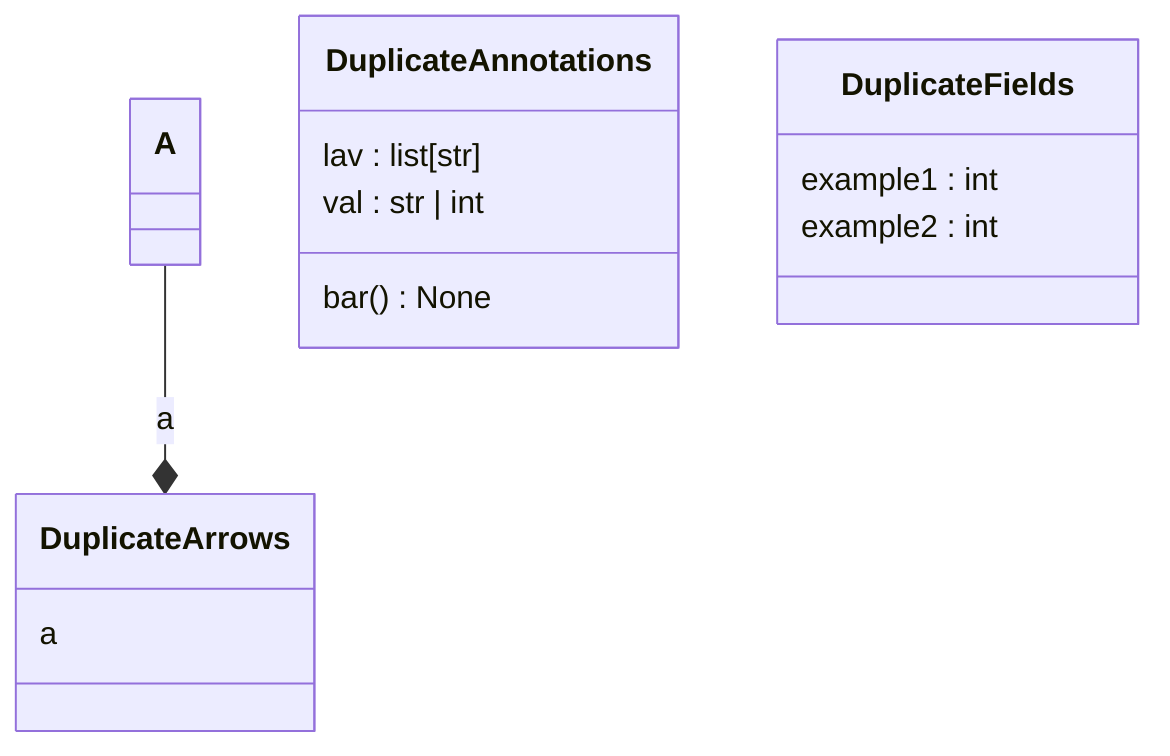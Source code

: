classDiagram
  class A {
  }
  class DuplicateAnnotations {
    lav : list[str]
    val : str | int
    bar() None
  }
  class DuplicateArrows {
    a
  }
  class DuplicateFields {
    example1 : int
    example2 : int
  }
  A --* DuplicateArrows : a